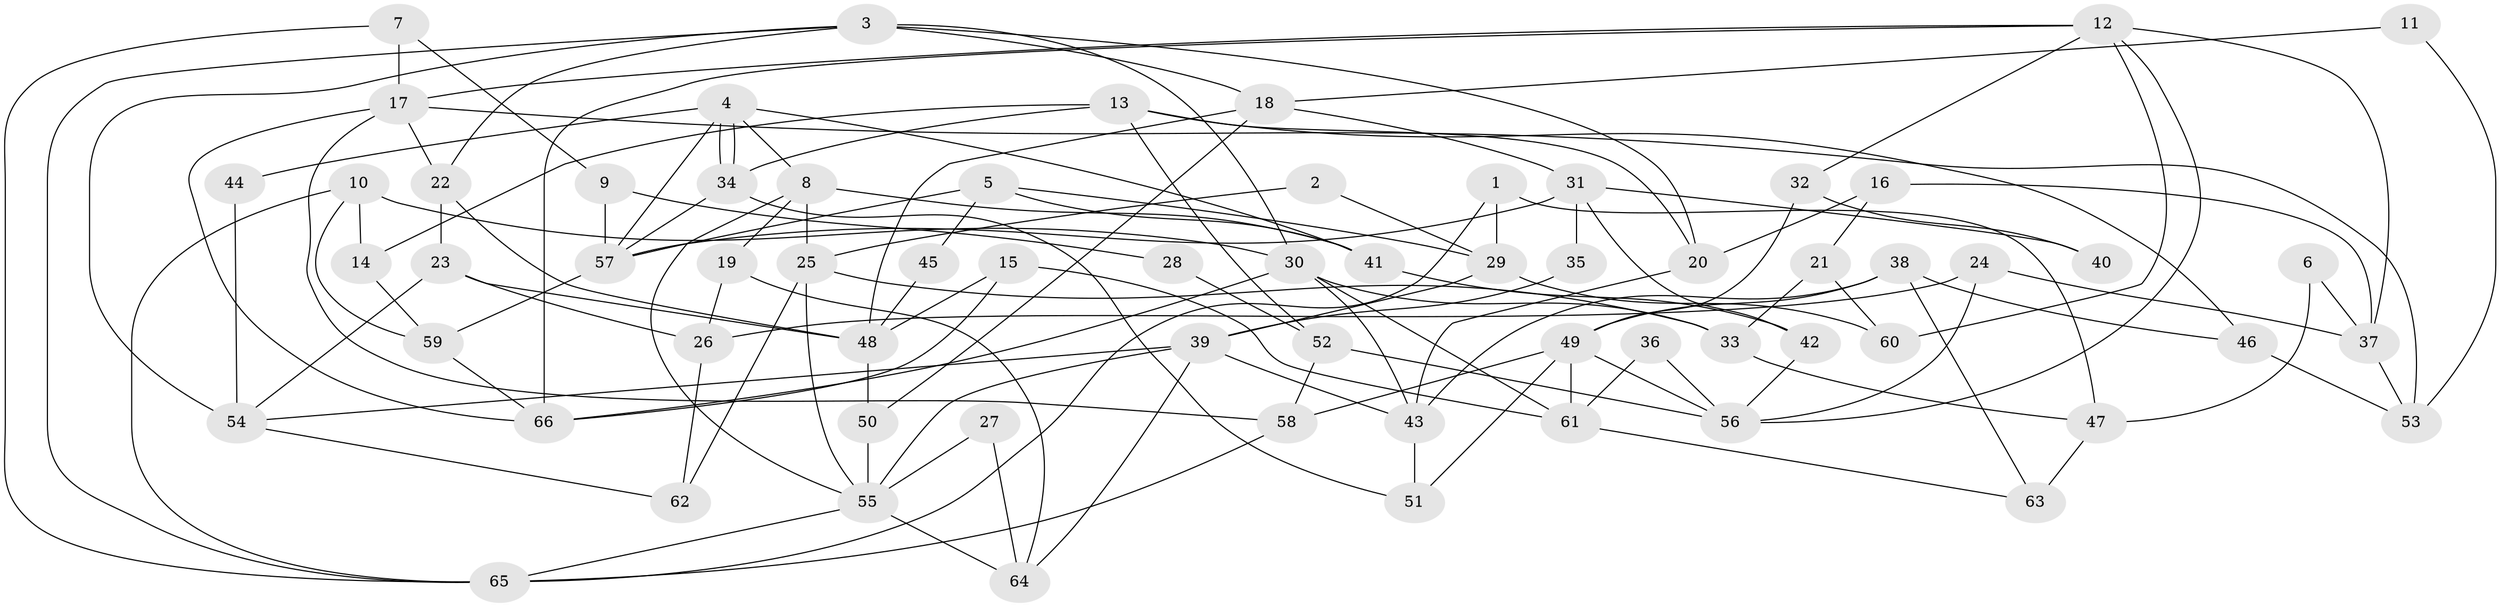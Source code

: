 // Generated by graph-tools (version 1.1) at 2025/50/03/09/25 03:50:14]
// undirected, 66 vertices, 132 edges
graph export_dot {
graph [start="1"]
  node [color=gray90,style=filled];
  1;
  2;
  3;
  4;
  5;
  6;
  7;
  8;
  9;
  10;
  11;
  12;
  13;
  14;
  15;
  16;
  17;
  18;
  19;
  20;
  21;
  22;
  23;
  24;
  25;
  26;
  27;
  28;
  29;
  30;
  31;
  32;
  33;
  34;
  35;
  36;
  37;
  38;
  39;
  40;
  41;
  42;
  43;
  44;
  45;
  46;
  47;
  48;
  49;
  50;
  51;
  52;
  53;
  54;
  55;
  56;
  57;
  58;
  59;
  60;
  61;
  62;
  63;
  64;
  65;
  66;
  1 -- 29;
  1 -- 65;
  1 -- 47;
  2 -- 29;
  2 -- 25;
  3 -- 22;
  3 -- 18;
  3 -- 20;
  3 -- 30;
  3 -- 54;
  3 -- 65;
  4 -- 8;
  4 -- 34;
  4 -- 34;
  4 -- 41;
  4 -- 44;
  4 -- 57;
  5 -- 41;
  5 -- 57;
  5 -- 29;
  5 -- 45;
  6 -- 47;
  6 -- 37;
  7 -- 65;
  7 -- 17;
  7 -- 9;
  8 -- 55;
  8 -- 19;
  8 -- 25;
  8 -- 41;
  9 -- 57;
  9 -- 28;
  10 -- 30;
  10 -- 59;
  10 -- 14;
  10 -- 65;
  11 -- 18;
  11 -- 53;
  12 -- 66;
  12 -- 60;
  12 -- 17;
  12 -- 32;
  12 -- 37;
  12 -- 56;
  13 -- 14;
  13 -- 46;
  13 -- 20;
  13 -- 34;
  13 -- 52;
  14 -- 59;
  15 -- 66;
  15 -- 48;
  15 -- 61;
  16 -- 37;
  16 -- 20;
  16 -- 21;
  17 -- 58;
  17 -- 22;
  17 -- 53;
  17 -- 66;
  18 -- 50;
  18 -- 31;
  18 -- 48;
  19 -- 26;
  19 -- 64;
  20 -- 43;
  21 -- 33;
  21 -- 60;
  22 -- 48;
  22 -- 23;
  23 -- 54;
  23 -- 26;
  23 -- 48;
  24 -- 56;
  24 -- 26;
  24 -- 37;
  25 -- 33;
  25 -- 55;
  25 -- 62;
  26 -- 62;
  27 -- 64;
  27 -- 55;
  28 -- 52;
  29 -- 39;
  29 -- 60;
  30 -- 61;
  30 -- 33;
  30 -- 43;
  30 -- 66;
  31 -- 42;
  31 -- 57;
  31 -- 35;
  31 -- 40;
  32 -- 49;
  32 -- 40;
  33 -- 47;
  34 -- 51;
  34 -- 57;
  35 -- 39;
  36 -- 61;
  36 -- 56;
  37 -- 53;
  38 -- 49;
  38 -- 43;
  38 -- 46;
  38 -- 63;
  39 -- 55;
  39 -- 43;
  39 -- 54;
  39 -- 64;
  41 -- 42;
  42 -- 56;
  43 -- 51;
  44 -- 54;
  45 -- 48;
  46 -- 53;
  47 -- 63;
  48 -- 50;
  49 -- 51;
  49 -- 58;
  49 -- 56;
  49 -- 61;
  50 -- 55;
  52 -- 56;
  52 -- 58;
  54 -- 62;
  55 -- 65;
  55 -- 64;
  57 -- 59;
  58 -- 65;
  59 -- 66;
  61 -- 63;
}
